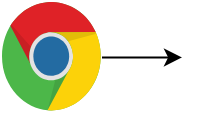 <mxfile version="24.8.6">
  <diagram name="Page-1" id="AAG3LUGuBrs0z9UQeNy0">
    <mxGraphModel dx="1050" dy="565" grid="1" gridSize="10" guides="1" tooltips="1" connect="1" arrows="1" fold="1" page="1" pageScale="1" pageWidth="850" pageHeight="1100" math="0" shadow="0">
      <root>
        <mxCell id="0" />
        <mxCell id="1" parent="0" />
        <mxCell id="Qg8G4JYNDhzmkcQE_szP-5" style="edgeStyle=orthogonalEdgeStyle;rounded=0;orthogonalLoop=1;jettySize=auto;html=1;" edge="1" parent="1" source="Qg8G4JYNDhzmkcQE_szP-1">
          <mxGeometry relative="1" as="geometry">
            <mxPoint x="140" y="307.7" as="targetPoint" />
          </mxGeometry>
        </mxCell>
        <mxCell id="Qg8G4JYNDhzmkcQE_szP-1" value="" style="dashed=0;outlineConnect=0;html=1;align=center;labelPosition=center;verticalLabelPosition=bottom;verticalAlign=top;shape=mxgraph.weblogos.chrome" vertex="1" parent="1">
          <mxGeometry x="50" y="280" width="50" height="55.4" as="geometry" />
        </mxCell>
      </root>
    </mxGraphModel>
  </diagram>
</mxfile>
